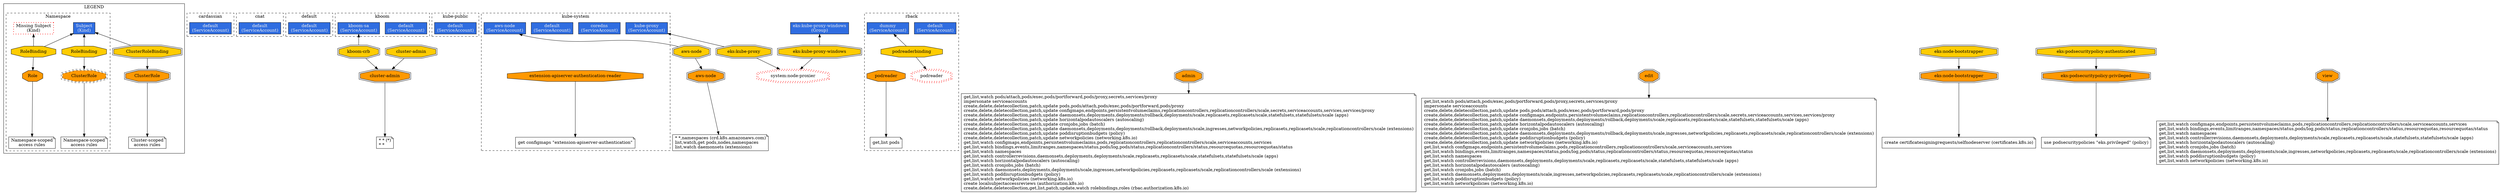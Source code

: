 digraph  {
	subgraph cluster_s0 {
		ID = "cluster_s0";
		subgraph cluster_s0 {
			ID = "cluster_s0";
			label="Namespace";style="dashed";
			n2[color="red",fillcolor="#2f6de1",fontcolor="#030303",label="Missing Subject\n(Kind)",penwidth="2.0",shape="box",style="dotted"];
			n1[color="black",fillcolor="#2f6de1",fontcolor="#f0f0f0",label="Subject\n(Kind)",penwidth="1.0",shape="box",style="filled"];
			n4[color="black",fillcolor="#ff9900",fontcolor="#030303",label="ClusterRole",penwidth="1.0",shape="doubleoctagon",style="filled,dashed"];
			n3[color="black",fillcolor="#ff9900",fontcolor="#030303",label="Role",penwidth="1.0",shape="octagon",style="filled"];
			n6[fillcolor="#ffcc00",fontcolor="#030303",label="RoleBinding",penwidth="1.0",shape="octagon",style="filled"];
			n7[fillcolor="#ffcc00",fontcolor="#030303",label="RoleBinding",penwidth="1.0",shape="octagon",style="filled"];
			n10[label="Namespace-scoped\naccess rules",shape="note"];
			n9[label="Namespace-scoped\laccess rules",shape="note"];
			n2->n6[dir="back"];
			n1->n6[dir="back"];
			n1->n7[dir="back"];
			n4->n10;
			n3->n9;
			n6->n3;
			n7->n4;
			
		}label="LEGEND";
		n5[color="black",fillcolor="#ff9900",fontcolor="#030303",label="ClusterRole",penwidth="1.0",shape="doubleoctagon",style="filled"];
		n8[fillcolor="#ffcc00",fontcolor="#030303",label="ClusterRoleBinding",penwidth="1.0",shape="doubleoctagon",style="filled"];
		n11[label="Cluster-scoped\laccess rules",shape="note"];
		n5->n11;
		n8->n5;
		
	}subgraph cluster_s5 {
		ID = "cluster_s5";
		label="cardassian";style="dashed";
		n39[color="black",fillcolor="#2f6de1",fontcolor="#f0f0f0",label="default\n(ServiceAccount)",penwidth="1.0",shape="box",style="filled"];
		
	}subgraph cluster_s6 {
		ID = "cluster_s6";
		label="cnat";style="dashed";
		n40[color="black",fillcolor="#2f6de1",fontcolor="#f0f0f0",label="default\n(ServiceAccount)",penwidth="1.0",shape="box",style="filled"];
		
	}subgraph cluster_s7 {
		ID = "cluster_s7";
		label="default";style="dashed";
		n41[color="black",fillcolor="#2f6de1",fontcolor="#f0f0f0",label="default\n(ServiceAccount)",penwidth="1.0",shape="box",style="filled"];
		
	}subgraph cluster_s2 {
		ID = "cluster_s2";
		label="kboom";style="dashed";
		n42[color="black",fillcolor="#2f6de1",fontcolor="#f0f0f0",label="default\n(ServiceAccount)",penwidth="1.0",shape="box",style="filled"];
		n24[color="black",fillcolor="#2f6de1",fontcolor="#f0f0f0",label="kboom-sa\n(ServiceAccount)",penwidth="1.0",shape="box",style="filled"];
		
	}subgraph cluster_s4 {
		ID = "cluster_s4";
		label="kube-public";style="dashed";
		n35[color="black",fillcolor="#2f6de1",fontcolor="#f0f0f0",label="default\n(ServiceAccount)",penwidth="1.0",shape="box",style="filled"];
		
	}subgraph cluster_s3 {
		ID = "cluster_s3";
		label="kube-system";style="dashed";
		n28[color="black",fillcolor="#2f6de1",fontcolor="#f0f0f0",label="aws-node\n(ServiceAccount)",penwidth="1.0",shape="box",style="filled"];
		n36[color="black",fillcolor="#2f6de1",fontcolor="#f0f0f0",label="coredns\n(ServiceAccount)",penwidth="1.0",shape="box",style="filled"];
		n37[color="black",fillcolor="#2f6de1",fontcolor="#f0f0f0",label="default\n(ServiceAccount)",penwidth="1.0",shape="box",style="filled"];
		n32[color="black",fillcolor="#2f6de1",fontcolor="#f0f0f0",label="kube-proxy\n(ServiceAccount)",penwidth="1.0",shape="box",style="filled"];
		n43[color="black",fillcolor="#ff9900",fontcolor="#030303",label="extension-apiserver-authentication-reader",penwidth="1.0",shape="octagon",style="filled"];
		n44[label="get configmaps \"extension-apiserver-authentication\"\l",shape="note"];
		n43->n44;
		
	}subgraph cluster_s1 {
		ID = "cluster_s1";
		label="rback";style="dashed";
		n38[color="black",fillcolor="#2f6de1",fontcolor="#f0f0f0",label="default\n(ServiceAccount)",penwidth="1.0",shape="box",style="filled"];
		n14[color="black",fillcolor="#2f6de1",fontcolor="#f0f0f0",label="dummy\n(ServiceAccount)",penwidth="1.0",shape="box",style="filled"];
		n13[color="red",fillcolor="#ff9900",fontcolor="#030303",label="podreader",penwidth="2.0",shape="doubleoctagon",style="dotted"];
		n45[color="black",fillcolor="#ff9900",fontcolor="#030303",label="podreader",penwidth="1.0",shape="octagon",style="filled"];
		n12[fillcolor="#ffcc00",fontcolor="#030303",label="podreaderbinding",penwidth="1.0",shape="octagon",style="filled"];
		n46[label="get,list pods\l",shape="note"];
		n14->n12[dir="back"];
		n45->n46;
		n12->n13;
		
	}newrank="true";
	n34[color="black",fillcolor="#2f6de1",fontcolor="#f0f0f0",label="eks:kube-proxy-windows\n(Group)",penwidth="1.0",shape="box",style="filled"];
	n51[color="black",fillcolor="#ff9900",fontcolor="#030303",label="admin",penwidth="1.0",shape="doubleoctagon",style="filled"];
	n26[color="black",fillcolor="#ff9900",fontcolor="#030303",label="aws-node",penwidth="1.0",shape="doubleoctagon",style="filled"];
	n22[color="black",fillcolor="#ff9900",fontcolor="#030303",label="cluster-admin",penwidth="1.0",shape="doubleoctagon",style="filled"];
	n47[color="black",fillcolor="#ff9900",fontcolor="#030303",label="edit",penwidth="1.0",shape="doubleoctagon",style="filled"];
	n16[color="black",fillcolor="#ff9900",fontcolor="#030303",label="eks:node-bootstrapper",penwidth="1.0",shape="doubleoctagon",style="filled"];
	n19[color="black",fillcolor="#ff9900",fontcolor="#030303",label="eks:podsecuritypolicy:privileged",penwidth="1.0",shape="doubleoctagon",style="filled"];
	n31[color="red",fillcolor="#ff9900",fontcolor="#030303",label="system:node-proxier",penwidth="2.0",shape="doubleoctagon",style="dotted"];
	n49[color="black",fillcolor="#ff9900",fontcolor="#030303",label="view",penwidth="1.0",shape="doubleoctagon",style="filled"];
	n25[fillcolor="#ffcc00",fontcolor="#030303",label="aws-node",penwidth="1.0",shape="doubleoctagon",style="filled"];
	n29[fillcolor="#ffcc00",fontcolor="#030303",label="cluster-admin",penwidth="1.0",shape="doubleoctagon",style="filled"];
	n30[fillcolor="#ffcc00",fontcolor="#030303",label="eks:kube-proxy",penwidth="1.0",shape="doubleoctagon",style="filled"];
	n33[fillcolor="#ffcc00",fontcolor="#030303",label="eks:kube-proxy-windows",penwidth="1.0",shape="doubleoctagon",style="filled"];
	n15[fillcolor="#ffcc00",fontcolor="#030303",label="eks:node-bootstrapper",penwidth="1.0",shape="doubleoctagon",style="filled"];
	n18[fillcolor="#ffcc00",fontcolor="#030303",label="eks:podsecuritypolicy:authenticated",penwidth="1.0",shape="doubleoctagon",style="filled"];
	n21[fillcolor="#ffcc00",fontcolor="#030303",label="kboom-crb",penwidth="1.0",shape="doubleoctagon",style="filled"];
	n52[label="get,list,watch pods/attach,pods/exec,pods/portforward,pods/proxy,secrets,services/proxy\limpersonate serviceaccounts\lcreate,delete,deletecollection,patch,update pods,pods/attach,pods/exec,pods/portforward,pods/proxy\lcreate,delete,deletecollection,patch,update configmaps,endpoints,persistentvolumeclaims,replicationcontrollers,replicationcontrollers/scale,secrets,serviceaccounts,services,services/proxy\lcreate,delete,deletecollection,patch,update daemonsets,deployments,deployments/rollback,deployments/scale,replicasets,replicasets/scale,statefulsets,statefulsets/scale (apps)\lcreate,delete,deletecollection,patch,update horizontalpodautoscalers (autoscaling)\lcreate,delete,deletecollection,patch,update cronjobs,jobs (batch)\lcreate,delete,deletecollection,patch,update daemonsets,deployments,deployments/rollback,deployments/scale,ingresses,networkpolicies,replicasets,replicasets/scale,replicationcontrollers/scale (extensions)\lcreate,delete,deletecollection,patch,update poddisruptionbudgets (policy)\lcreate,delete,deletecollection,patch,update networkpolicies (networking.k8s.io)\lget,list,watch configmaps,endpoints,persistentvolumeclaims,pods,replicationcontrollers,replicationcontrollers/scale,serviceaccounts,services\lget,list,watch bindings,events,limitranges,namespaces/status,pods/log,pods/status,replicationcontrollers/status,resourcequotas,resourcequotas/status\lget,list,watch namespaces\lget,list,watch controllerrevisions,daemonsets,deployments,deployments/scale,replicasets,replicasets/scale,statefulsets,statefulsets/scale (apps)\lget,list,watch horizontalpodautoscalers (autoscaling)\lget,list,watch cronjobs,jobs (batch)\lget,list,watch daemonsets,deployments,deployments/scale,ingresses,networkpolicies,replicasets,replicasets/scale,replicationcontrollers/scale (extensions)\lget,list,watch poddisruptionbudgets (policy)\lget,list,watch networkpolicies (networking.k8s.io)\lcreate localsubjectaccessreviews (authorization.k8s.io)\lcreate,delete,deletecollection,get,list,patch,update,watch rolebindings,roles (rbac.authorization.k8s.io)\l",shape="note"];
	n27[label="* *,namespaces (crd.k8s.amazonaws.com)\llist,watch,get pods,nodes,namespaces\llist,watch daemonsets (extensions)\l",shape="note"];
	n23[label="* * (*)\l* *\l",shape="note"];
	n48[label="get,list,watch pods/attach,pods/exec,pods/portforward,pods/proxy,secrets,services/proxy\limpersonate serviceaccounts\lcreate,delete,deletecollection,patch,update pods,pods/attach,pods/exec,pods/portforward,pods/proxy\lcreate,delete,deletecollection,patch,update configmaps,endpoints,persistentvolumeclaims,replicationcontrollers,replicationcontrollers/scale,secrets,serviceaccounts,services,services/proxy\lcreate,delete,deletecollection,patch,update daemonsets,deployments,deployments/rollback,deployments/scale,replicasets,replicasets/scale,statefulsets,statefulsets/scale (apps)\lcreate,delete,deletecollection,patch,update horizontalpodautoscalers (autoscaling)\lcreate,delete,deletecollection,patch,update cronjobs,jobs (batch)\lcreate,delete,deletecollection,patch,update daemonsets,deployments,deployments/rollback,deployments/scale,ingresses,networkpolicies,replicasets,replicasets/scale,replicationcontrollers/scale (extensions)\lcreate,delete,deletecollection,patch,update poddisruptionbudgets (policy)\lcreate,delete,deletecollection,patch,update networkpolicies (networking.k8s.io)\lget,list,watch configmaps,endpoints,persistentvolumeclaims,pods,replicationcontrollers,replicationcontrollers/scale,serviceaccounts,services\lget,list,watch bindings,events,limitranges,namespaces/status,pods/log,pods/status,replicationcontrollers/status,resourcequotas,resourcequotas/status\lget,list,watch namespaces\lget,list,watch controllerrevisions,daemonsets,deployments,deployments/scale,replicasets,replicasets/scale,statefulsets,statefulsets/scale (apps)\lget,list,watch horizontalpodautoscalers (autoscaling)\lget,list,watch cronjobs,jobs (batch)\lget,list,watch daemonsets,deployments,deployments/scale,ingresses,networkpolicies,replicasets,replicasets/scale,replicationcontrollers/scale (extensions)\lget,list,watch poddisruptionbudgets (policy)\lget,list,watch networkpolicies (networking.k8s.io)\l",shape="note"];
	n17[label="create certificatesigningrequests/selfnodeserver (certificates.k8s.io)\l",shape="note"];
	n20[label="use podsecuritypolicies \"eks.privileged\" (policy)\l",shape="note"];
	n50[label="get,list,watch configmaps,endpoints,persistentvolumeclaims,pods,replicationcontrollers,replicationcontrollers/scale,serviceaccounts,services\lget,list,watch bindings,events,limitranges,namespaces/status,pods/log,pods/status,replicationcontrollers/status,resourcequotas,resourcequotas/status\lget,list,watch namespaces\lget,list,watch controllerrevisions,daemonsets,deployments,deployments/scale,replicasets,replicasets/scale,statefulsets,statefulsets/scale (apps)\lget,list,watch horizontalpodautoscalers (autoscaling)\lget,list,watch cronjobs,jobs (batch)\lget,list,watch daemonsets,deployments,deployments/scale,ingresses,networkpolicies,replicasets,replicasets/scale,replicationcontrollers/scale (extensions)\lget,list,watch poddisruptionbudgets (policy)\lget,list,watch networkpolicies (networking.k8s.io)\l",shape="note"];
	n34->n33[dir="back"];
	n1->n8[dir="back"];
	n28->n25[dir="back"];
	n24->n21[dir="back"];
	n32->n30[dir="back"];
	n51->n52;
	n26->n27;
	n22->n23;
	n47->n48;
	n16->n17;
	n19->n20;
	n49->n50;
	n25->n26;
	n29->n22;
	n30->n31;
	n33->n31;
	n15->n16;
	n18->n19;
	n21->n22;
	{rank=same; n3;n4;n5;n13;n16;n19;n22;n26;n22;n31;n31;n43;n45;n47;n16;n19;n49;n51;n26;n22;};
	
}

